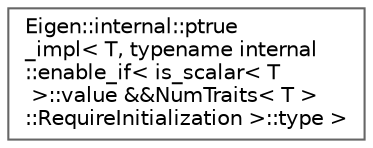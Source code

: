 digraph "Graphical Class Hierarchy"
{
 // LATEX_PDF_SIZE
  bgcolor="transparent";
  edge [fontname=Helvetica,fontsize=10,labelfontname=Helvetica,labelfontsize=10];
  node [fontname=Helvetica,fontsize=10,shape=box,height=0.2,width=0.4];
  rankdir="LR";
  Node0 [id="Node000000",label="Eigen::internal::ptrue\l_impl\< T, typename internal\l::enable_if\< is_scalar\< T\l \>::value &&NumTraits\< T \>\l::RequireInitialization \>::type \>",height=0.2,width=0.4,color="grey40", fillcolor="white", style="filled",URL="$structEigen_1_1internal_1_1ptrue__impl_3_01T_00_01typename_01internal_1_1enable__if_3_01is__scal87e95da196df335bccd3344d47df3487.html",tooltip=" "];
}
